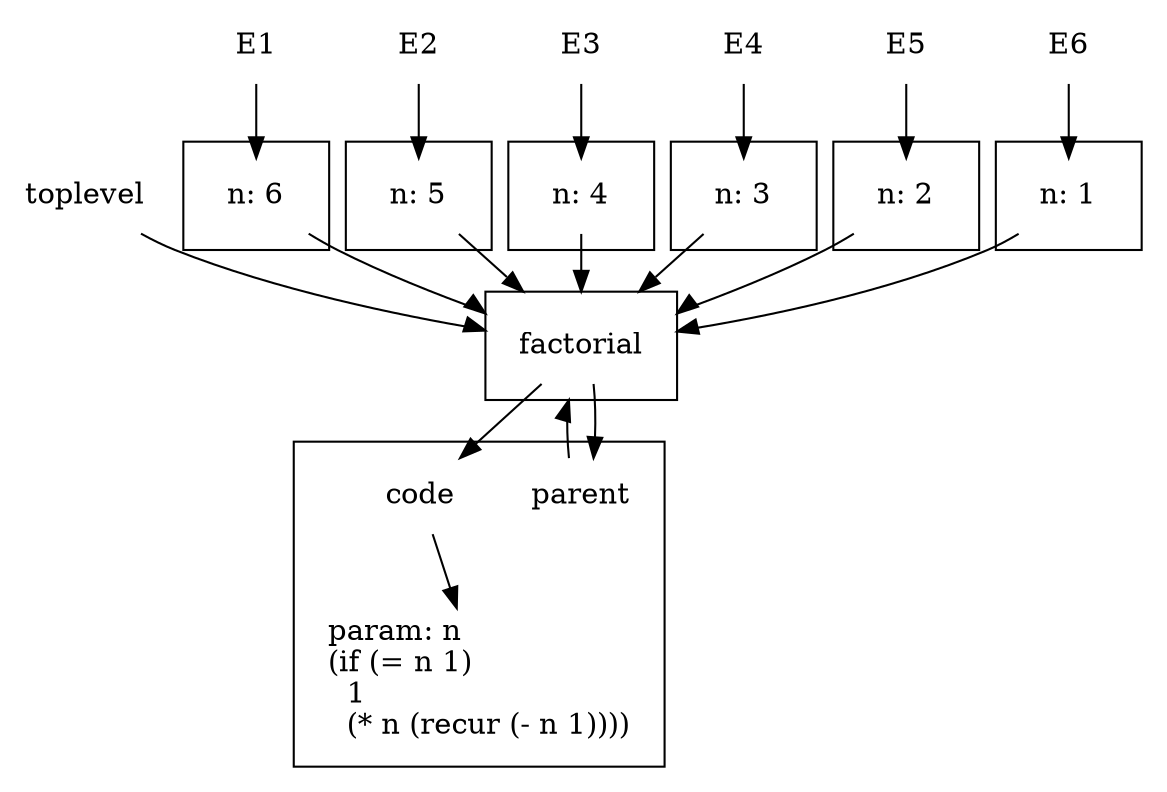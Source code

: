 digraph G {
        compound=true
        node [shape=plaintext]
        subgraph cluster0 {
                factorial
        }
        toplevel -> factorial [lhead=cluster0]
        subgraph cluster1 {
                n2[label="parent"]
                n3[label="code"]
                n4[label="param: n\l(if (= n 1)\l  1\l  (* n (recur (- n 1))))"]
                n2 -> factorial [lhead=cluster0]
                n3 -> n4
        }
        factorial -> n2
        factorial -> n3

        subgraph cluster2 {
                n5 [label="n: 6"]
        }
        E1 -> n5
        n5 -> factorial [lhead=cluster0]

        subgraph cluster3 {
                n6 [label="n: 5"]
        }
        E2 -> n6
        n6 -> factorial [lhead=cluster0]

        subgraph cluster4 {
                n7 [label="n: 4"]
        }
        E3 -> n7
        n7 -> factorial [lhead=cluster0]

        subgraph cluster5 {
                n8 [label="n: 3"]
        }
        E4 -> n8
        n8 -> factorial [lhead=cluster0]

        subgraph cluster6 {
                n9 [label="n: 2"]
        }
        E5 -> n9
        n9 -> factorial [lhead=cluster0]

        subgraph cluster7 {
                n10 [label="n: 1"]
        }
        E6 -> n10
        n10 -> factorial [lhead=cluster0]
}
